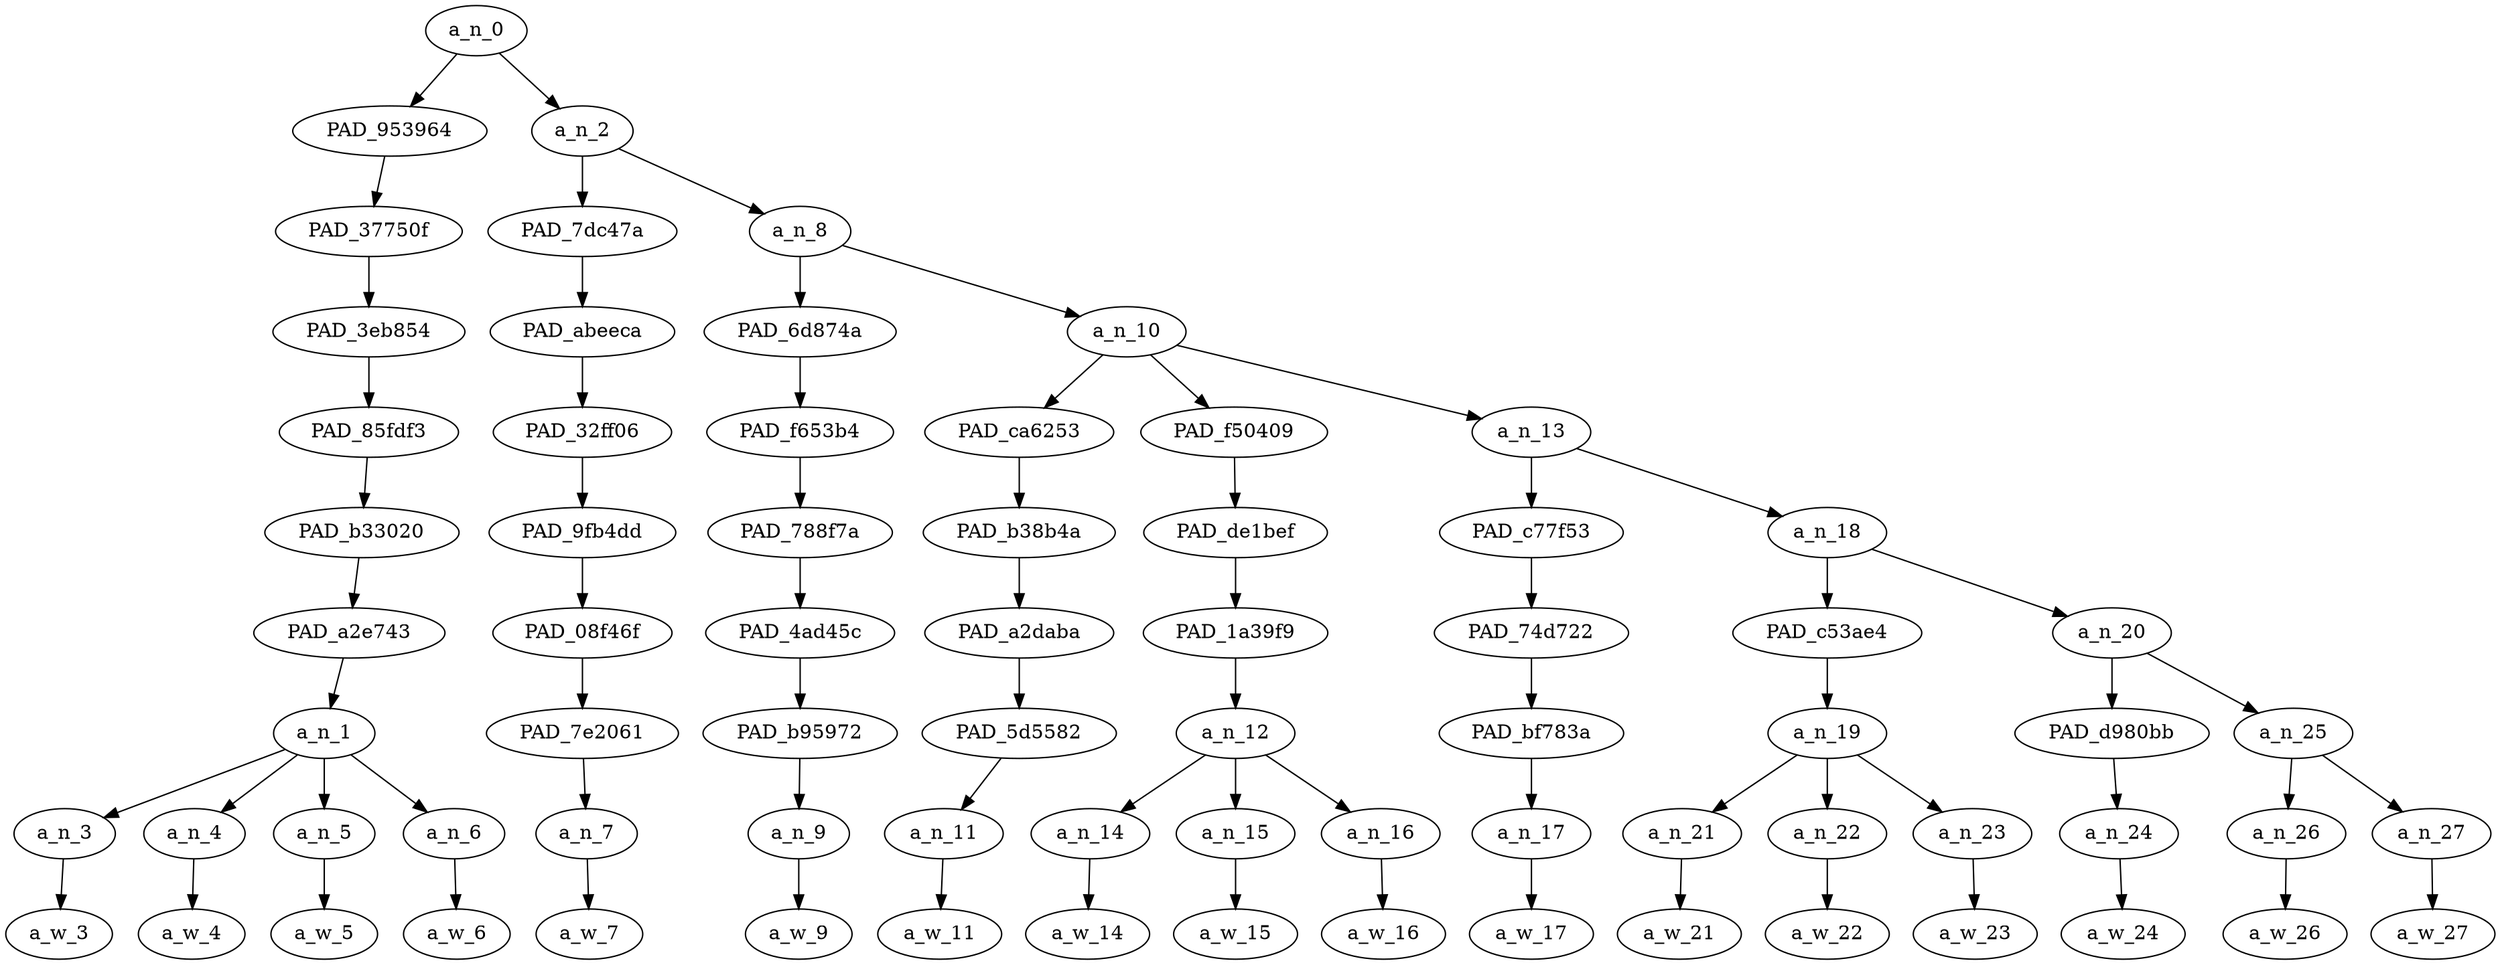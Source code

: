 strict digraph "" {
	a_n_0	[div_dir=1,
		index=0,
		level=9,
		pos="3.4453125,9!",
		text_span="[0, 1, 2, 3, 4, 5, 6, 7, 8, 9, 10, 11, 12, 13, 14, 15, 16]",
		value=1.00000000];
	PAD_953964	[div_dir=1,
		index=0,
		level=8,
		pos="1.5,8!",
		text_span="[0, 1, 2, 3]",
		value=0.32576956];
	a_n_0 -> PAD_953964;
	a_n_2	[div_dir=1,
		index=1,
		level=8,
		pos="5.390625,8!",
		text_span="[4, 5, 6, 7, 8, 9, 10, 11, 12, 13, 14, 15, 16]",
		value=0.67402943];
	a_n_0 -> a_n_2;
	PAD_37750f	[div_dir=1,
		index=0,
		level=7,
		pos="1.5,7!",
		text_span="[0, 1, 2, 3]",
		value=0.32576956];
	PAD_953964 -> PAD_37750f;
	PAD_3eb854	[div_dir=1,
		index=0,
		level=6,
		pos="1.5,6!",
		text_span="[0, 1, 2, 3]",
		value=0.32576956];
	PAD_37750f -> PAD_3eb854;
	PAD_85fdf3	[div_dir=1,
		index=0,
		level=5,
		pos="1.5,5!",
		text_span="[0, 1, 2, 3]",
		value=0.32576956];
	PAD_3eb854 -> PAD_85fdf3;
	PAD_b33020	[div_dir=1,
		index=0,
		level=4,
		pos="1.5,4!",
		text_span="[0, 1, 2, 3]",
		value=0.32576956];
	PAD_85fdf3 -> PAD_b33020;
	PAD_a2e743	[div_dir=1,
		index=0,
		level=3,
		pos="1.5,3!",
		text_span="[0, 1, 2, 3]",
		value=0.32576956];
	PAD_b33020 -> PAD_a2e743;
	a_n_1	[div_dir=1,
		index=0,
		level=2,
		pos="1.5,2!",
		text_span="[0, 1, 2, 3]",
		value=0.32576956];
	PAD_a2e743 -> a_n_1;
	a_n_3	[div_dir=-1,
		index=0,
		level=1,
		pos="0.0,1!",
		text_span="[0]",
		value=0.08893206];
	a_n_1 -> a_n_3;
	a_n_4	[div_dir=-1,
		index=1,
		level=1,
		pos="1.0,1!",
		text_span="[1]",
		value=0.10471047];
	a_n_1 -> a_n_4;
	a_n_5	[div_dir=1,
		index=2,
		level=1,
		pos="2.0,1!",
		text_span="[2]",
		value=0.08952957];
	a_n_1 -> a_n_5;
	a_n_6	[div_dir=1,
		index=3,
		level=1,
		pos="3.0,1!",
		text_span="[3]",
		value=0.04254502];
	a_n_1 -> a_n_6;
	a_w_3	[div_dir=0,
		index=0,
		level=0,
		pos="0,0!",
		text_span="[0]",
		value=asap];
	a_n_3 -> a_w_3;
	a_w_4	[div_dir=0,
		index=1,
		level=0,
		pos="1,0!",
		text_span="[1]",
		value=rocky];
	a_n_4 -> a_w_4;
	a_w_5	[div_dir=0,
		index=2,
		level=0,
		pos="2,0!",
		text_span="[2]",
		value=talkin];
	a_n_5 -> a_w_5;
	a_w_6	[div_dir=0,
		index=3,
		level=0,
		pos="3,0!",
		text_span="[3]",
		value=bout];
	a_n_6 -> a_w_6;
	PAD_7dc47a	[div_dir=1,
		index=1,
		level=7,
		pos="4.0,7!",
		text_span="[4]",
		value=0.02819985];
	a_n_2 -> PAD_7dc47a;
	a_n_8	[div_dir=1,
		index=2,
		level=7,
		pos="6.78125,7!",
		text_span="[5, 6, 7, 8, 9, 10, 11, 12, 13, 14, 15, 16]",
		value=0.64562330];
	a_n_2 -> a_n_8;
	PAD_abeeca	[div_dir=1,
		index=1,
		level=6,
		pos="4.0,6!",
		text_span="[4]",
		value=0.02819985];
	PAD_7dc47a -> PAD_abeeca;
	PAD_32ff06	[div_dir=1,
		index=1,
		level=5,
		pos="4.0,5!",
		text_span="[4]",
		value=0.02819985];
	PAD_abeeca -> PAD_32ff06;
	PAD_9fb4dd	[div_dir=1,
		index=1,
		level=4,
		pos="4.0,4!",
		text_span="[4]",
		value=0.02819985];
	PAD_32ff06 -> PAD_9fb4dd;
	PAD_08f46f	[div_dir=1,
		index=1,
		level=3,
		pos="4.0,3!",
		text_span="[4]",
		value=0.02819985];
	PAD_9fb4dd -> PAD_08f46f;
	PAD_7e2061	[div_dir=1,
		index=1,
		level=2,
		pos="4.0,2!",
		text_span="[4]",
		value=0.02819985];
	PAD_08f46f -> PAD_7e2061;
	a_n_7	[div_dir=1,
		index=4,
		level=1,
		pos="4.0,1!",
		text_span="[4]",
		value=0.02819985];
	PAD_7e2061 -> a_n_7;
	a_w_7	[div_dir=0,
		index=4,
		level=0,
		pos="4,0!",
		text_span="[4]",
		value=how];
	a_n_7 -> a_w_7;
	PAD_6d874a	[div_dir=1,
		index=2,
		level=6,
		pos="5.0,6!",
		text_span="[5]",
		value=0.02688375];
	a_n_8 -> PAD_6d874a;
	a_n_10	[div_dir=1,
		index=3,
		level=6,
		pos="8.5625,6!",
		text_span="[6, 7, 8, 9, 10, 11, 12, 13, 14, 15, 16]",
		value=0.61855827];
	a_n_8 -> a_n_10;
	PAD_f653b4	[div_dir=1,
		index=2,
		level=5,
		pos="5.0,5!",
		text_span="[5]",
		value=0.02688375];
	PAD_6d874a -> PAD_f653b4;
	PAD_788f7a	[div_dir=1,
		index=2,
		level=4,
		pos="5.0,4!",
		text_span="[5]",
		value=0.02688375];
	PAD_f653b4 -> PAD_788f7a;
	PAD_4ad45c	[div_dir=1,
		index=2,
		level=3,
		pos="5.0,3!",
		text_span="[5]",
		value=0.02688375];
	PAD_788f7a -> PAD_4ad45c;
	PAD_b95972	[div_dir=1,
		index=2,
		level=2,
		pos="5.0,2!",
		text_span="[5]",
		value=0.02688375];
	PAD_4ad45c -> PAD_b95972;
	a_n_9	[div_dir=1,
		index=5,
		level=1,
		pos="5.0,1!",
		text_span="[5]",
		value=0.02688375];
	PAD_b95972 -> a_n_9;
	a_w_9	[div_dir=0,
		index=5,
		level=0,
		pos="5,0!",
		text_span="[5]",
		value=he];
	a_n_9 -> a_w_9;
	PAD_ca6253	[div_dir=1,
		index=3,
		level=5,
		pos="6.0,5!",
		text_span="[6]",
		value=0.02777550];
	a_n_10 -> PAD_ca6253;
	PAD_f50409	[div_dir=-1,
		index=4,
		level=5,
		pos="8.0,5!",
		text_span="[7, 8, 9]",
		value=0.16106495];
	a_n_10 -> PAD_f50409;
	a_n_13	[div_dir=1,
		index=5,
		level=5,
		pos="11.6875,5!",
		text_span="[10, 11, 12, 13, 14, 15, 16]",
		value=0.42960871];
	a_n_10 -> a_n_13;
	PAD_b38b4a	[div_dir=1,
		index=3,
		level=4,
		pos="6.0,4!",
		text_span="[6]",
		value=0.02777550];
	PAD_ca6253 -> PAD_b38b4a;
	PAD_a2daba	[div_dir=1,
		index=3,
		level=3,
		pos="6.0,3!",
		text_span="[6]",
		value=0.02777550];
	PAD_b38b4a -> PAD_a2daba;
	PAD_5d5582	[div_dir=1,
		index=3,
		level=2,
		pos="6.0,2!",
		text_span="[6]",
		value=0.02777550];
	PAD_a2daba -> PAD_5d5582;
	a_n_11	[div_dir=1,
		index=6,
		level=1,
		pos="6.0,1!",
		text_span="[6]",
		value=0.02777550];
	PAD_5d5582 -> a_n_11;
	a_w_11	[div_dir=0,
		index=6,
		level=0,
		pos="6,0!",
		text_span="[6]",
		value=been];
	a_n_11 -> a_w_11;
	PAD_de1bef	[div_dir=-1,
		index=4,
		level=4,
		pos="8.0,4!",
		text_span="[7, 8, 9]",
		value=0.16106495];
	PAD_f50409 -> PAD_de1bef;
	PAD_1a39f9	[div_dir=-1,
		index=4,
		level=3,
		pos="8.0,3!",
		text_span="[7, 8, 9]",
		value=0.16106495];
	PAD_de1bef -> PAD_1a39f9;
	a_n_12	[div_dir=-1,
		index=4,
		level=2,
		pos="8.0,2!",
		text_span="[7, 8, 9]",
		value=0.16106495];
	PAD_1a39f9 -> a_n_12;
	a_n_14	[div_dir=1,
		index=7,
		level=1,
		pos="7.0,1!",
		text_span="[7]",
		value=0.03042342];
	a_n_12 -> a_n_14;
	a_n_15	[div_dir=1,
		index=8,
		level=1,
		pos="8.0,1!",
		text_span="[8]",
		value=0.06163724];
	a_n_12 -> a_n_15;
	a_n_16	[div_dir=-1,
		index=9,
		level=1,
		pos="9.0,1!",
		text_span="[9]",
		value=0.06880672];
	a_n_12 -> a_n_16;
	a_w_14	[div_dir=0,
		index=7,
		level=0,
		pos="7,0!",
		text_span="[7]",
		value=a];
	a_n_14 -> a_w_14;
	a_w_15	[div_dir=0,
		index=8,
		level=0,
		pos="8,0!",
		text_span="[8]",
		value=sex];
	a_n_15 -> a_w_15;
	a_w_16	[div_dir=0,
		index=9,
		level=0,
		pos="9,0!",
		text_span="[9]",
		value=addict];
	a_n_16 -> a_w_16;
	PAD_c77f53	[div_dir=1,
		index=5,
		level=4,
		pos="10.0,4!",
		text_span="[10]",
		value=0.03008487];
	a_n_13 -> PAD_c77f53;
	a_n_18	[div_dir=1,
		index=6,
		level=4,
		pos="13.375,4!",
		text_span="[11, 12, 13, 14, 15, 16]",
		value=0.39930750];
	a_n_13 -> a_n_18;
	PAD_74d722	[div_dir=1,
		index=5,
		level=3,
		pos="10.0,3!",
		text_span="[10]",
		value=0.03008487];
	PAD_c77f53 -> PAD_74d722;
	PAD_bf783a	[div_dir=1,
		index=5,
		level=2,
		pos="10.0,2!",
		text_span="[10]",
		value=0.03008487];
	PAD_74d722 -> PAD_bf783a;
	a_n_17	[div_dir=1,
		index=10,
		level=1,
		pos="10.0,1!",
		text_span="[10]",
		value=0.03008487];
	PAD_bf783a -> a_n_17;
	a_w_17	[div_dir=0,
		index=10,
		level=0,
		pos="10,0!",
		text_span="[10]",
		value=since];
	a_n_17 -> a_w_17;
	PAD_c53ae4	[div_dir=1,
		index=6,
		level=3,
		pos="12.0,3!",
		text_span="[11, 12, 13]",
		value=0.27131190];
	a_n_18 -> PAD_c53ae4;
	a_n_20	[div_dir=1,
		index=7,
		level=3,
		pos="14.75,3!",
		text_span="[14, 15, 16]",
		value=0.12779921];
	a_n_18 -> a_n_20;
	a_n_19	[div_dir=1,
		index=6,
		level=2,
		pos="12.0,2!",
		text_span="[11, 12, 13]",
		value=0.27131190];
	PAD_c53ae4 -> a_n_19;
	a_n_21	[div_dir=1,
		index=11,
		level=1,
		pos="11.0,1!",
		text_span="[11]",
		value=0.04448648];
	a_n_19 -> a_n_21;
	a_n_22	[div_dir=1,
		index=12,
		level=1,
		pos="12.0,1!",
		text_span="[12]",
		value=0.04669946];
	a_n_19 -> a_n_22;
	a_n_23	[div_dir=1,
		index=13,
		level=1,
		pos="13.0,1!",
		text_span="[13]",
		value=0.17998343];
	a_n_19 -> a_n_23;
	a_w_21	[div_dir=0,
		index=11,
		level=0,
		pos="11,0!",
		text_span="[11]",
		value=junior];
	a_n_21 -> a_w_21;
	a_w_22	[div_dir=0,
		index=12,
		level=0,
		pos="12,0!",
		text_span="[12]",
		value=high];
	a_n_22 -> a_w_22;
	a_w_23	[div_dir=0,
		index=13,
		level=0,
		pos="13,0!",
		text_span="[13]",
		value=nigga];
	a_n_23 -> a_w_23;
	PAD_d980bb	[div_dir=-1,
		index=7,
		level=2,
		pos="14.0,2!",
		text_span="[14]",
		value=0.04618781];
	a_n_20 -> PAD_d980bb;
	a_n_25	[div_dir=1,
		index=8,
		level=2,
		pos="15.5,2!",
		text_span="[15, 16]",
		value=0.08147567];
	a_n_20 -> a_n_25;
	a_n_24	[div_dir=-1,
		index=14,
		level=1,
		pos="14.0,1!",
		text_span="[14]",
		value=0.04618781];
	PAD_d980bb -> a_n_24;
	a_w_24	[div_dir=0,
		index=14,
		level=0,
		pos="14,0!",
		text_span="[14]",
		value=join];
	a_n_24 -> a_w_24;
	a_n_26	[div_dir=1,
		index=15,
		level=1,
		pos="15.0,1!",
		text_span="[15]",
		value=0.03011591];
	a_n_25 -> a_n_26;
	a_n_27	[div_dir=1,
		index=16,
		level=1,
		pos="16.0,1!",
		text_span="[16]",
		value=0.05112461];
	a_n_25 -> a_n_27;
	a_w_26	[div_dir=0,
		index=15,
		level=0,
		pos="15,0!",
		text_span="[15]",
		value=the];
	a_n_26 -> a_w_26;
	a_w_27	[div_dir=0,
		index=16,
		level=0,
		pos="16,0!",
		text_span="[16]",
		value=club];
	a_n_27 -> a_w_27;
}
